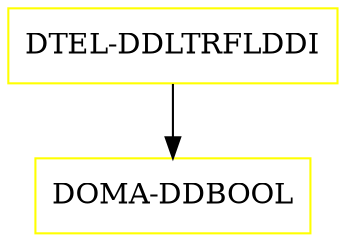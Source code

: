 digraph G {
  "DTEL-DDLTRFLDDI" [shape=box,color=yellow];
  "DOMA-DDBOOL" [shape=box,color=yellow,URL="./DOMA_DDBOOL.html"];
  "DTEL-DDLTRFLDDI" -> "DOMA-DDBOOL";
}
